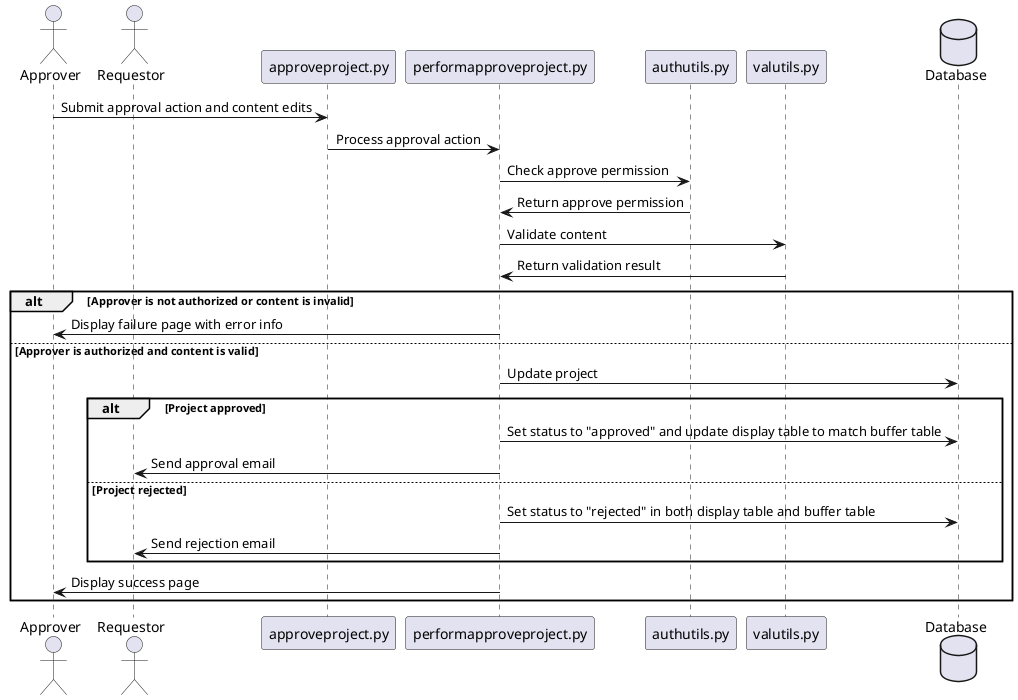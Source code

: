 @startuml
actor Approver
actor Requestor
participant approveproject.py
participant performapproveproject.py
participant authutils.py
participant valutils.py
database Database

Approver -> approveproject.py : Submit approval action and content edits
approveproject.py -> performapproveproject.py : Process approval action
performapproveproject.py -> authutils.py : Check approve permission
authutils.py -> performapproveproject.py : Return approve permission
performapproveproject.py -> valutils.py : Validate content
valutils.py -> performapproveproject.py : Return validation result

alt Approver is not authorized or content is invalid

    performapproveproject.py -> Approver : Display failure page with error info

else Approver is authorized and content is valid

    performapproveproject.py -> Database : Update project

    alt Project approved

        performapproveproject.py -> Database : Set status to "approved" and update display table to match buffer table
        performapproveproject.py -> Requestor : Send approval email

    else Project rejected

        performapproveproject.py -> Database : Set status to "rejected" in both display table and buffer table
        performapproveproject.py -> Requestor : Send rejection email

    end

    performapproveproject.py -> Approver : Display success page

end


@enduml
